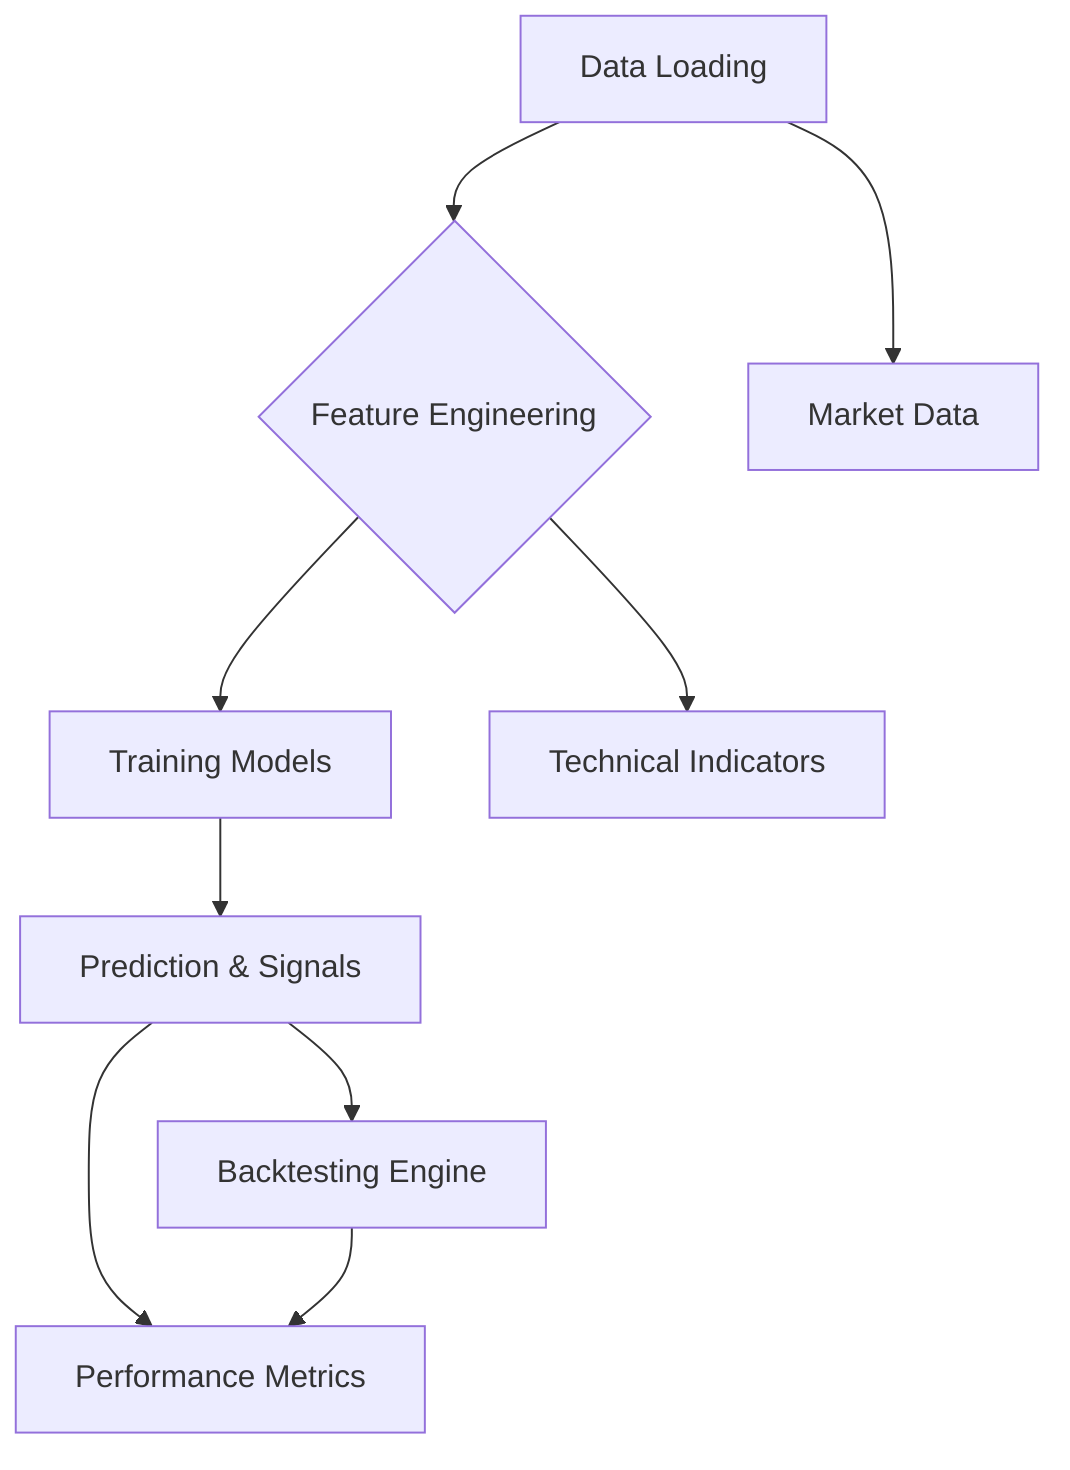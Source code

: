 graph TD
    A[Data Loading] --> B{Feature Engineering}
    B --> C[Training Models]
    C --> D[Prediction & Signals]
    D --> E[Backtesting Engine]
    A --> F[Market Data]
    B --> G[Technical Indicators]
    D --> H[Performance Metrics]
    E --> H